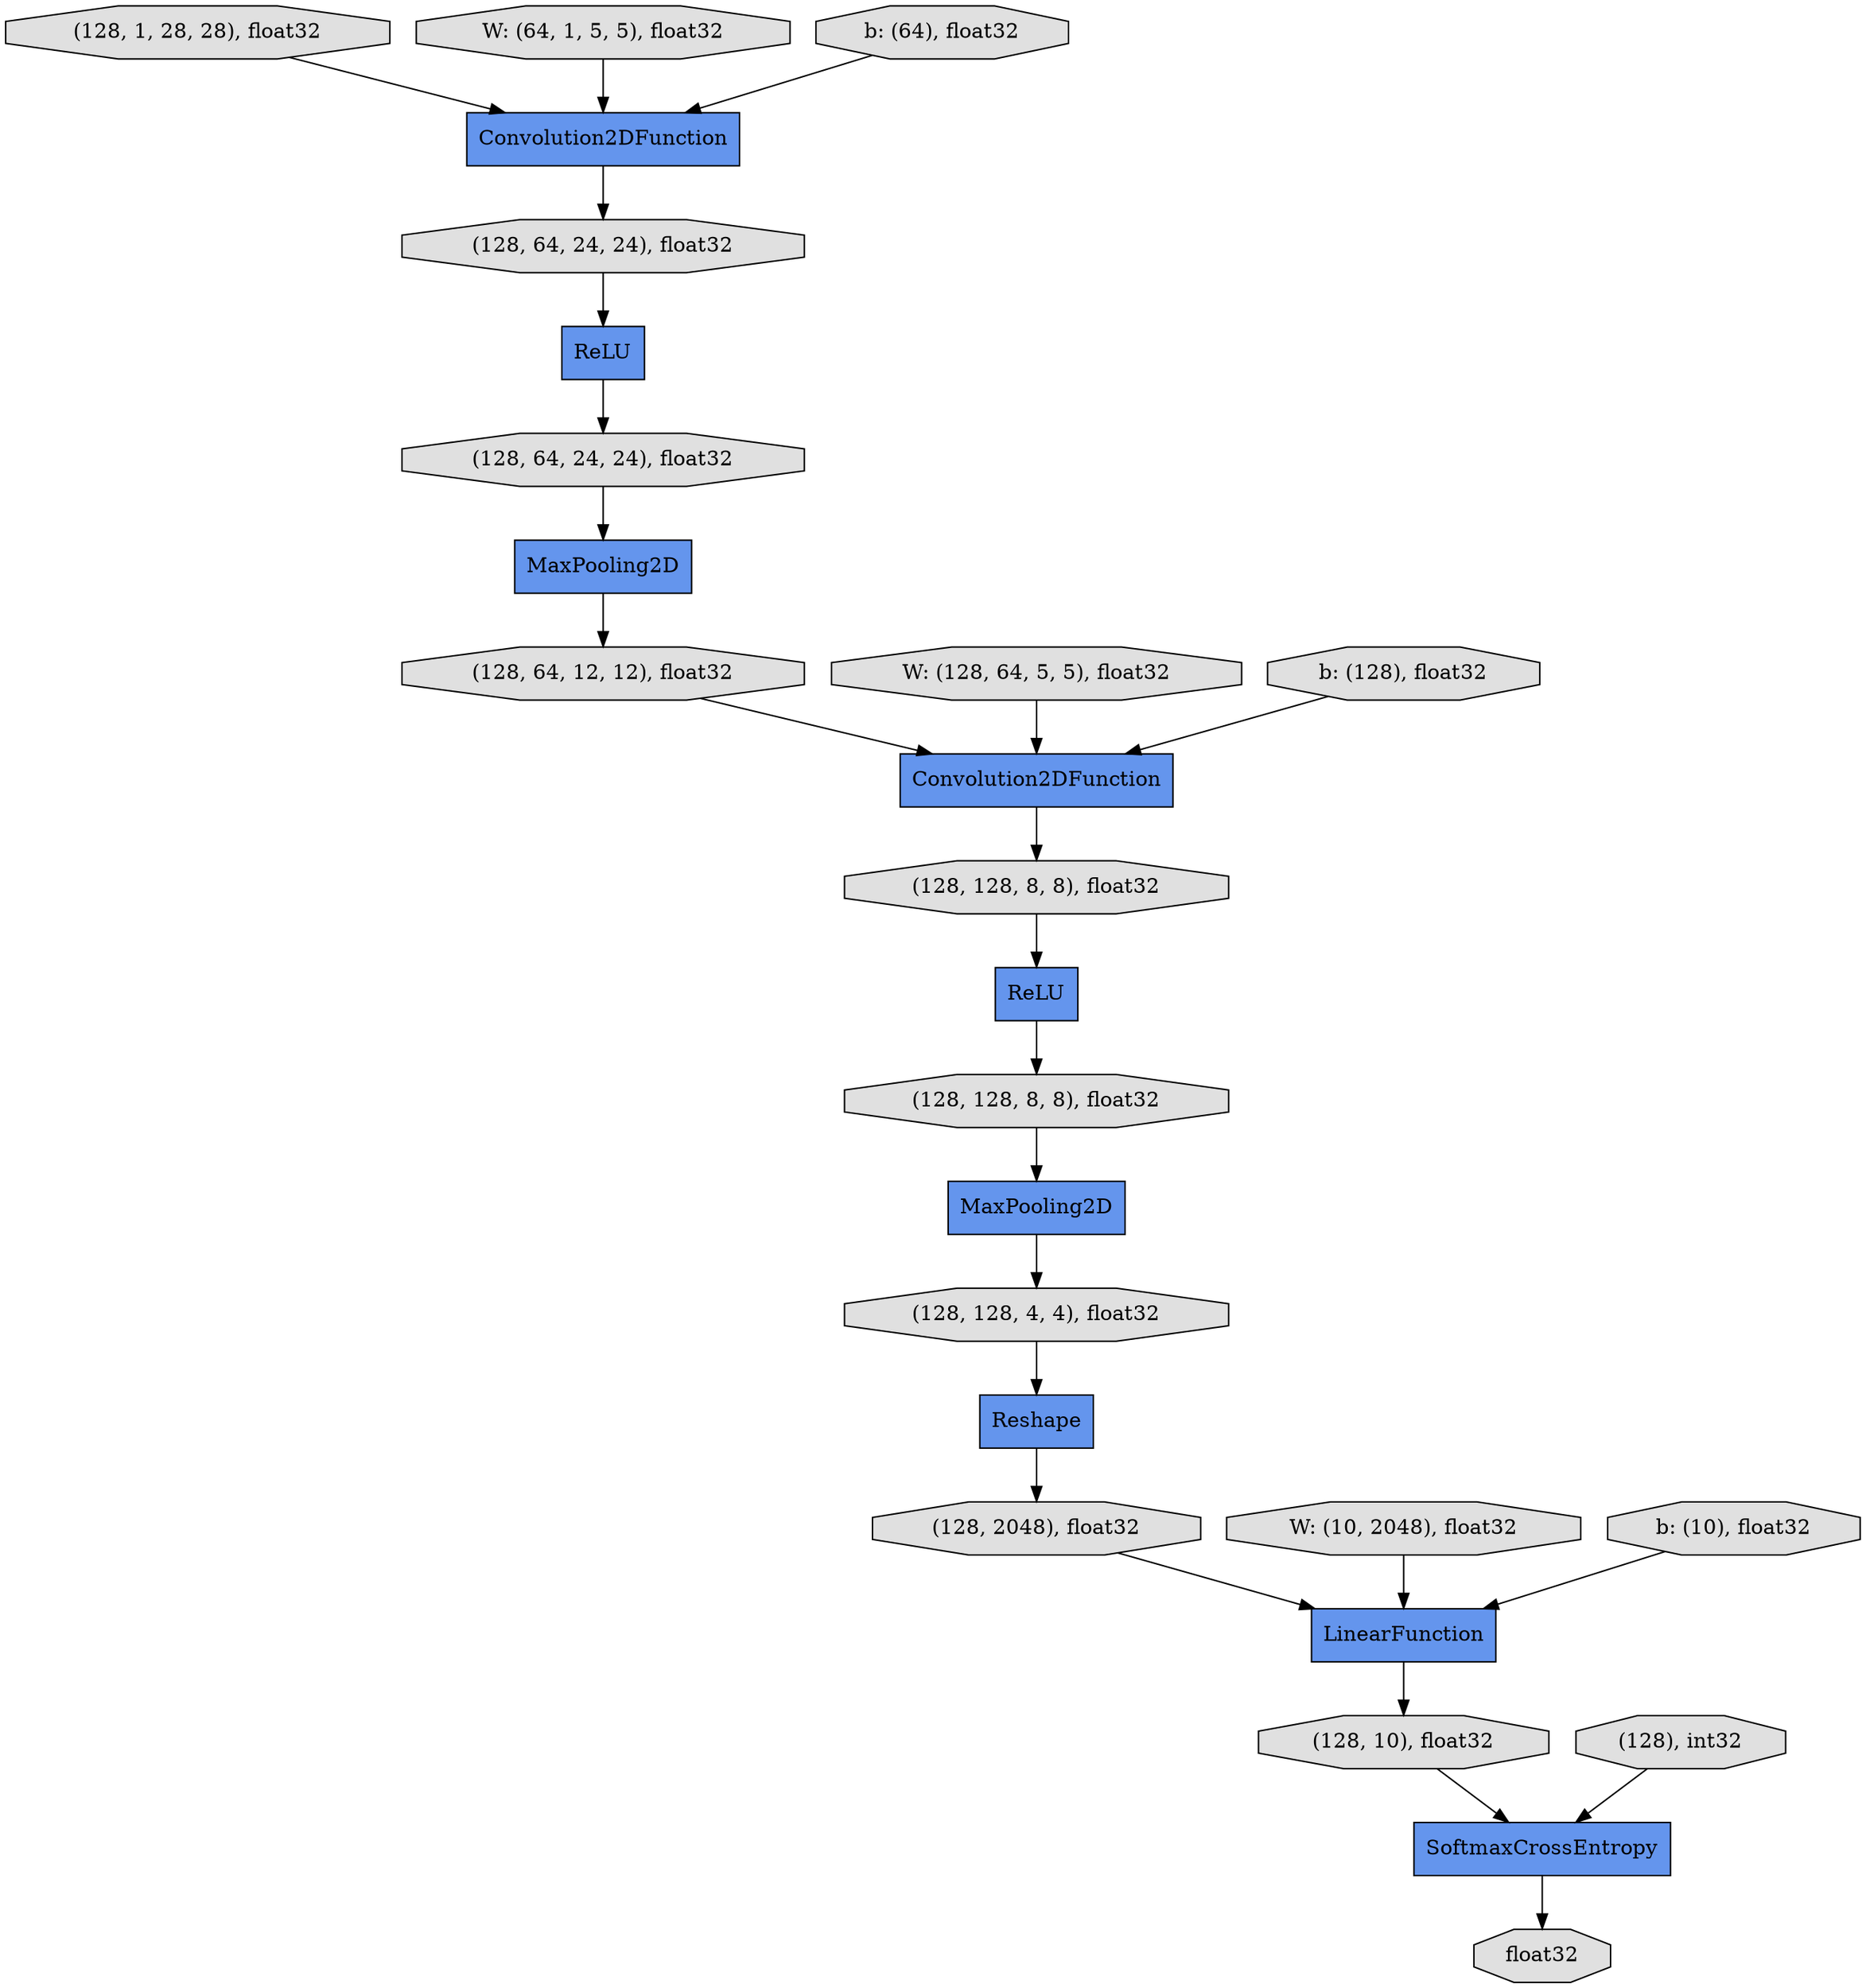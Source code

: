 digraph graphname{rankdir=TB;22815733731456 [label="(128, 1, 28, 28), float32",shape="octagon",fillcolor="#E0E0E0",style="filled"];22815733731512 [label="LinearFunction",shape="record",fillcolor="#6495ED",style="filled"];22815734100152 [label="ReLU",shape="record",fillcolor="#6495ED",style="filled"];22815733731568 [label="(128, 64, 24, 24), float32",shape="octagon",fillcolor="#E0E0E0",style="filled"];22816942235888 [label="W: (64, 1, 5, 5), float32",shape="octagon",fillcolor="#E0E0E0",style="filled"];22815733731680 [label="SoftmaxCrossEntropy",shape="record",fillcolor="#6495ED",style="filled"];22816942563680 [label="Reshape",shape="record",fillcolor="#6495ED",style="filled"];22815733731736 [label="(128, 64, 24, 24), float32",shape="octagon",fillcolor="#E0E0E0",style="filled"];22816942563792 [label="(128, 64, 12, 12), float32",shape="octagon",fillcolor="#E0E0E0",style="filled"];22817275580880 [label="MaxPooling2D",shape="record",fillcolor="#6495ED",style="filled"];22816984281776 [label="(128, 128, 8, 8), float32",shape="octagon",fillcolor="#E0E0E0",style="filled"];22815733732128 [label="(128, 128, 8, 8), float32",shape="octagon",fillcolor="#E0E0E0",style="filled"];22815735628576 [label="ReLU",shape="record",fillcolor="#6495ED",style="filled"];22815733732184 [label="(128, 128, 4, 4), float32",shape="octagon",fillcolor="#E0E0E0",style="filled"];22815735231432 [label="W: (128, 64, 5, 5), float32",shape="octagon",fillcolor="#E0E0E0",style="filled"];22815733732296 [label="(128, 2048), float32",shape="octagon",fillcolor="#E0E0E0",style="filled"];22815741350912 [label="W: (10, 2048), float32",shape="octagon",fillcolor="#E0E0E0",style="filled"];22815735929880 [label="b: (128), float32",shape="octagon",fillcolor="#E0E0E0",style="filled"];22815733732576 [label="(128, 10), float32",shape="octagon",fillcolor="#E0E0E0",style="filled"];22815735231992 [label="b: (64), float32",shape="octagon",fillcolor="#E0E0E0",style="filled"];22816942517888 [label="Convolution2DFunction",shape="record",fillcolor="#6495ED",style="filled"];22815733733024 [label="(128), int32",shape="octagon",fillcolor="#E0E0E0",style="filled"];22815733733080 [label="float32",shape="octagon",fillcolor="#E0E0E0",style="filled"];22815735324400 [label="b: (10), float32",shape="octagon",fillcolor="#E0E0E0",style="filled"];22815734103792 [label="Convolution2DFunction",shape="record",fillcolor="#6495ED",style="filled"];22815734104016 [label="MaxPooling2D",shape="record",fillcolor="#6495ED",style="filled"];22815733732296 -> 22815733731512;22815733732184 -> 22816942563680;22816942517888 -> 22816984281776;22815735231432 -> 22816942517888;22815735324400 -> 22815733731512;22815733732128 -> 22817275580880;22815733733024 -> 22815733731680;22815734103792 -> 22815733731568;22815733731456 -> 22815734103792;22817275580880 -> 22815733732184;22815735231992 -> 22815734103792;22815733731568 -> 22815734100152;22815735628576 -> 22815733732128;22816984281776 -> 22815735628576;22815734104016 -> 22816942563792;22816942563792 -> 22816942517888;22815735929880 -> 22816942517888;22815733731512 -> 22815733732576;22816942563680 -> 22815733732296;22816942235888 -> 22815734103792;22815733732576 -> 22815733731680;22815733731736 -> 22815734104016;22815733731680 -> 22815733733080;22815741350912 -> 22815733731512;22815734100152 -> 22815733731736;}